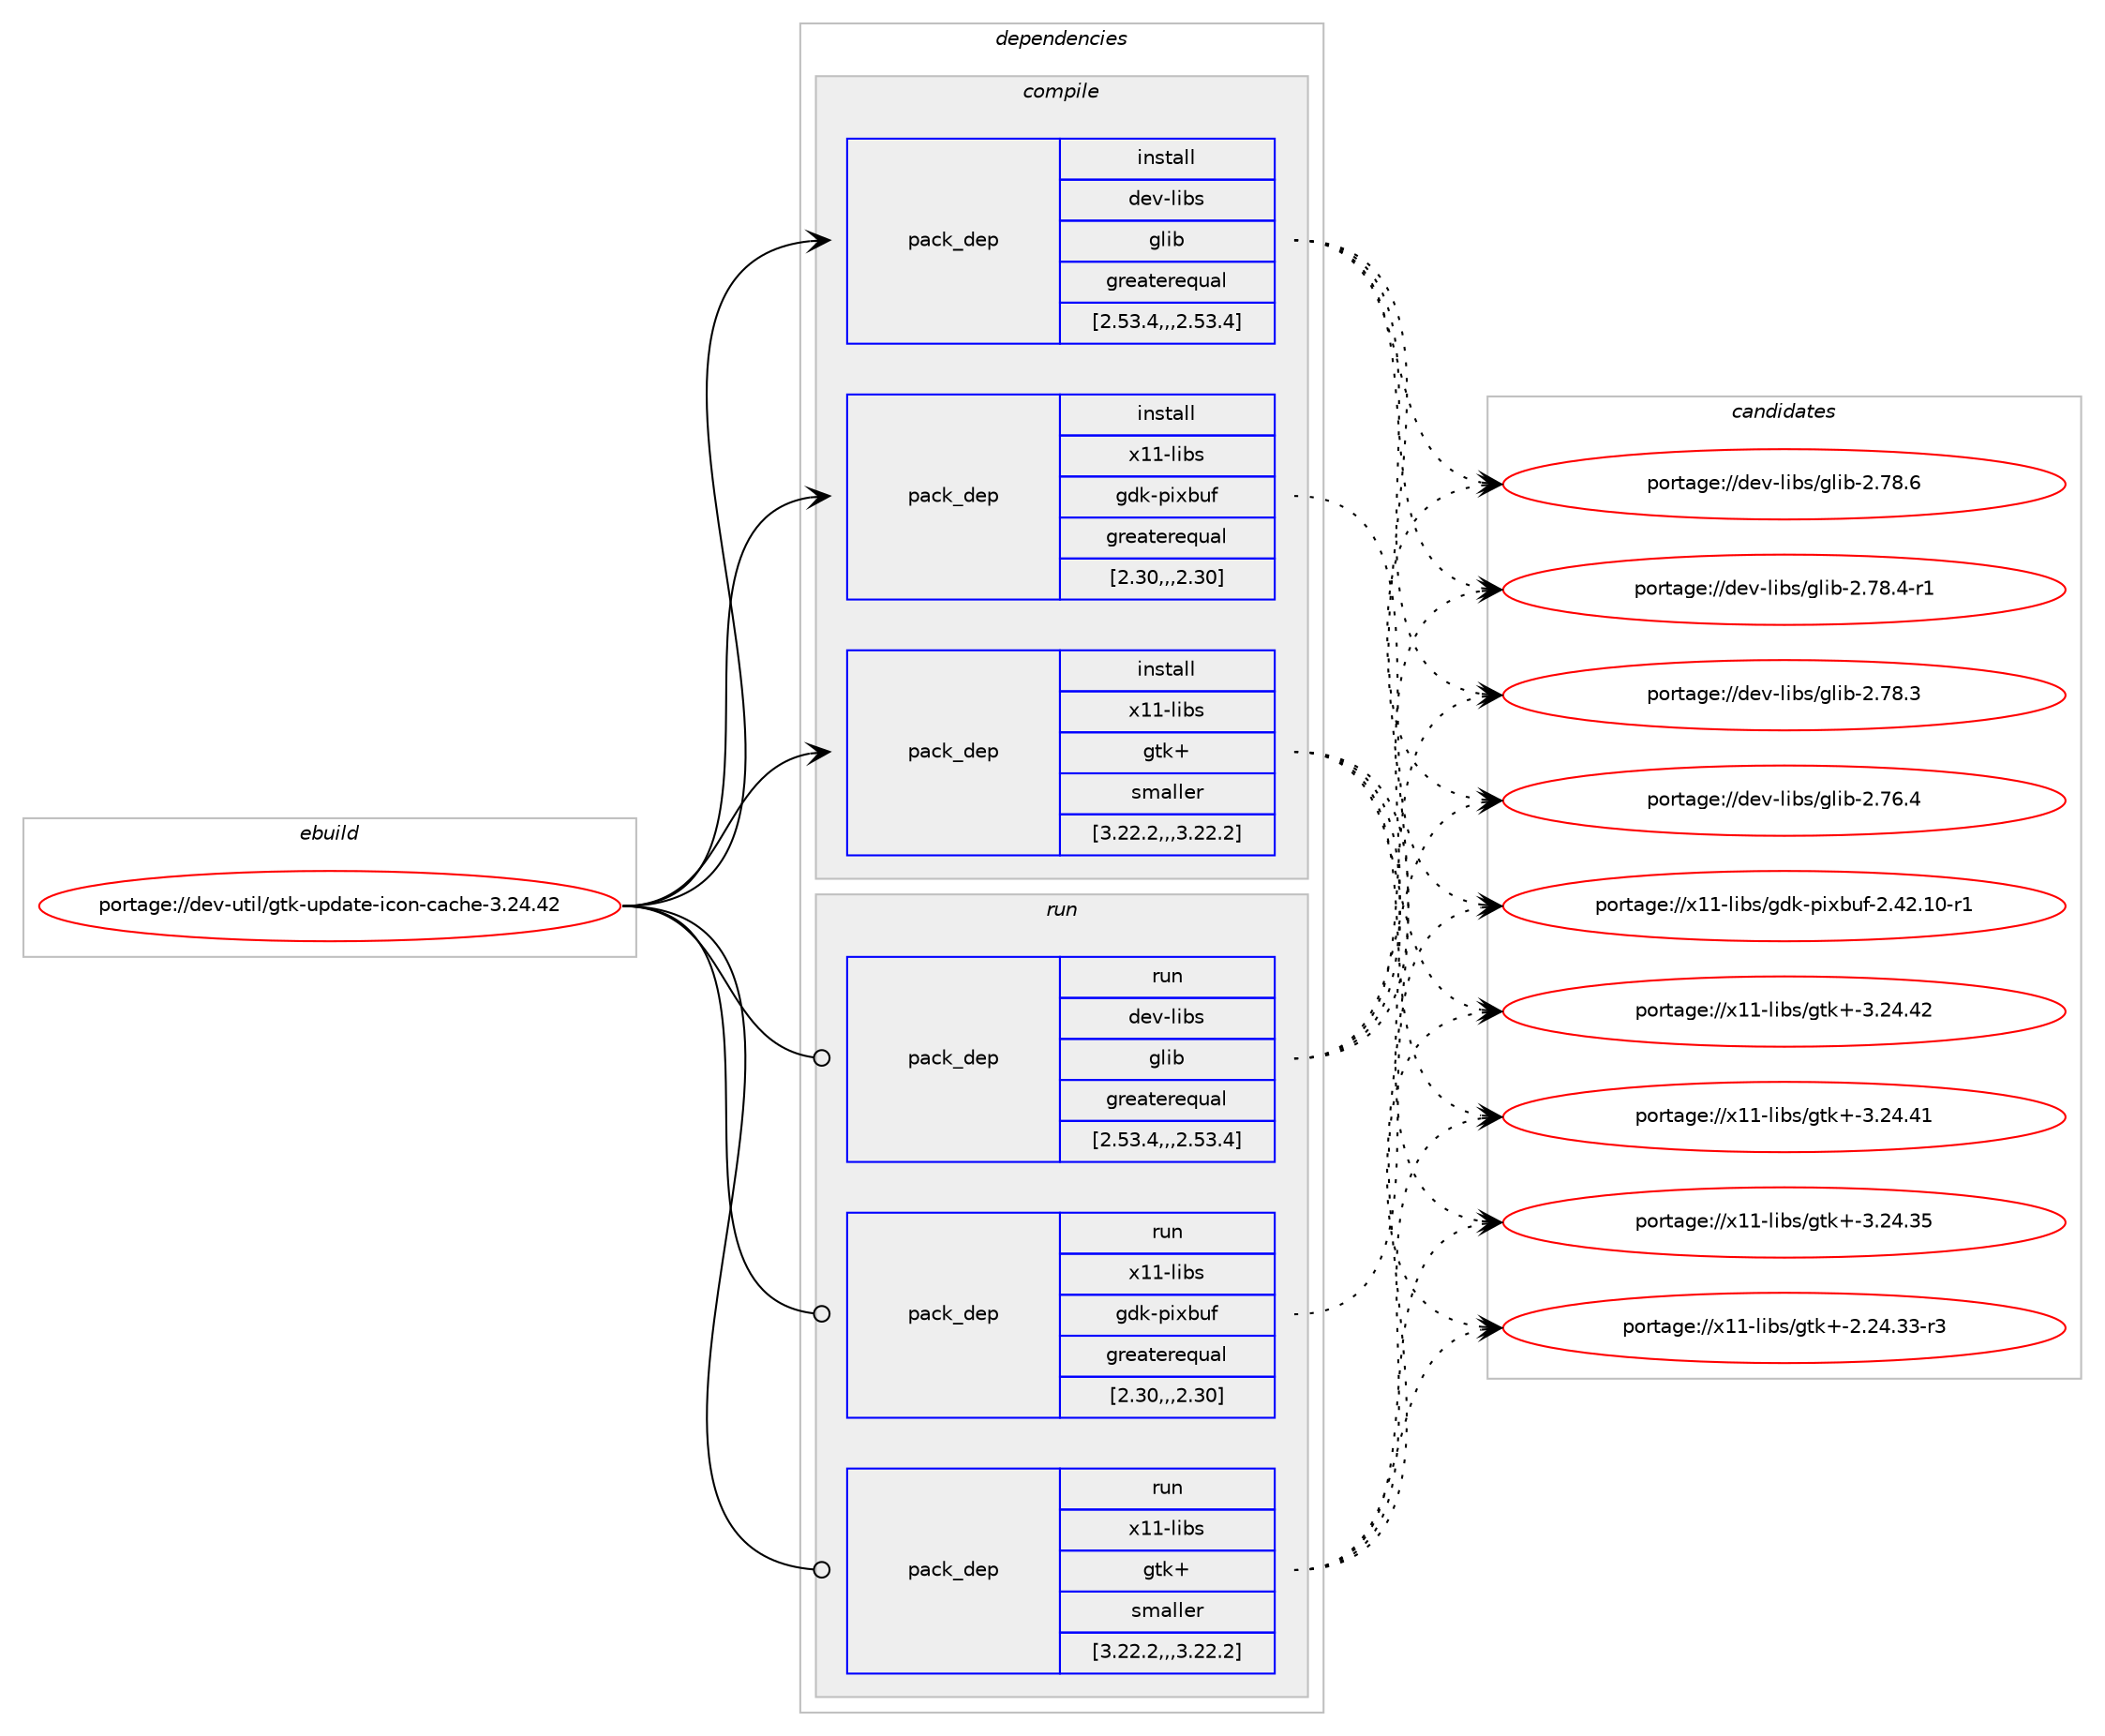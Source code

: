 digraph prolog {

# *************
# Graph options
# *************

newrank=true;
concentrate=true;
compound=true;
graph [rankdir=LR,fontname=Helvetica,fontsize=10,ranksep=1.5];#, ranksep=2.5, nodesep=0.2];
edge  [arrowhead=vee];
node  [fontname=Helvetica,fontsize=10];

# **********
# The ebuild
# **********

subgraph cluster_leftcol {
color=gray;
rank=same;
label=<<i>ebuild</i>>;
id [label="portage://dev-util/gtk-update-icon-cache-3.24.42", color=red, width=4, href="../dev-util/gtk-update-icon-cache-3.24.42.svg"];
}

# ****************
# The dependencies
# ****************

subgraph cluster_midcol {
color=gray;
label=<<i>dependencies</i>>;
subgraph cluster_compile {
fillcolor="#eeeeee";
style=filled;
label=<<i>compile</i>>;
subgraph pack152515 {
dependency214296 [label=<<TABLE BORDER="0" CELLBORDER="1" CELLSPACING="0" CELLPADDING="4" WIDTH="220"><TR><TD ROWSPAN="6" CELLPADDING="30">pack_dep</TD></TR><TR><TD WIDTH="110">install</TD></TR><TR><TD>dev-libs</TD></TR><TR><TD>glib</TD></TR><TR><TD>greaterequal</TD></TR><TR><TD>[2.53.4,,,2.53.4]</TD></TR></TABLE>>, shape=none, color=blue];
}
id:e -> dependency214296:w [weight=20,style="solid",arrowhead="vee"];
subgraph pack152516 {
dependency214297 [label=<<TABLE BORDER="0" CELLBORDER="1" CELLSPACING="0" CELLPADDING="4" WIDTH="220"><TR><TD ROWSPAN="6" CELLPADDING="30">pack_dep</TD></TR><TR><TD WIDTH="110">install</TD></TR><TR><TD>x11-libs</TD></TR><TR><TD>gdk-pixbuf</TD></TR><TR><TD>greaterequal</TD></TR><TR><TD>[2.30,,,2.30]</TD></TR></TABLE>>, shape=none, color=blue];
}
id:e -> dependency214297:w [weight=20,style="solid",arrowhead="vee"];
subgraph pack152517 {
dependency214298 [label=<<TABLE BORDER="0" CELLBORDER="1" CELLSPACING="0" CELLPADDING="4" WIDTH="220"><TR><TD ROWSPAN="6" CELLPADDING="30">pack_dep</TD></TR><TR><TD WIDTH="110">install</TD></TR><TR><TD>x11-libs</TD></TR><TR><TD>gtk+</TD></TR><TR><TD>smaller</TD></TR><TR><TD>[3.22.2,,,3.22.2]</TD></TR></TABLE>>, shape=none, color=blue];
}
id:e -> dependency214298:w [weight=20,style="solid",arrowhead="vee"];
}
subgraph cluster_compileandrun {
fillcolor="#eeeeee";
style=filled;
label=<<i>compile and run</i>>;
}
subgraph cluster_run {
fillcolor="#eeeeee";
style=filled;
label=<<i>run</i>>;
subgraph pack152518 {
dependency214299 [label=<<TABLE BORDER="0" CELLBORDER="1" CELLSPACING="0" CELLPADDING="4" WIDTH="220"><TR><TD ROWSPAN="6" CELLPADDING="30">pack_dep</TD></TR><TR><TD WIDTH="110">run</TD></TR><TR><TD>dev-libs</TD></TR><TR><TD>glib</TD></TR><TR><TD>greaterequal</TD></TR><TR><TD>[2.53.4,,,2.53.4]</TD></TR></TABLE>>, shape=none, color=blue];
}
id:e -> dependency214299:w [weight=20,style="solid",arrowhead="odot"];
subgraph pack152519 {
dependency214300 [label=<<TABLE BORDER="0" CELLBORDER="1" CELLSPACING="0" CELLPADDING="4" WIDTH="220"><TR><TD ROWSPAN="6" CELLPADDING="30">pack_dep</TD></TR><TR><TD WIDTH="110">run</TD></TR><TR><TD>x11-libs</TD></TR><TR><TD>gdk-pixbuf</TD></TR><TR><TD>greaterequal</TD></TR><TR><TD>[2.30,,,2.30]</TD></TR></TABLE>>, shape=none, color=blue];
}
id:e -> dependency214300:w [weight=20,style="solid",arrowhead="odot"];
subgraph pack152520 {
dependency214301 [label=<<TABLE BORDER="0" CELLBORDER="1" CELLSPACING="0" CELLPADDING="4" WIDTH="220"><TR><TD ROWSPAN="6" CELLPADDING="30">pack_dep</TD></TR><TR><TD WIDTH="110">run</TD></TR><TR><TD>x11-libs</TD></TR><TR><TD>gtk+</TD></TR><TR><TD>smaller</TD></TR><TR><TD>[3.22.2,,,3.22.2]</TD></TR></TABLE>>, shape=none, color=blue];
}
id:e -> dependency214301:w [weight=20,style="solid",arrowhead="odot"];
}
}

# **************
# The candidates
# **************

subgraph cluster_choices {
rank=same;
color=gray;
label=<<i>candidates</i>>;

subgraph choice152515 {
color=black;
nodesep=1;
choice1001011184510810598115471031081059845504655564654 [label="portage://dev-libs/glib-2.78.6", color=red, width=4,href="../dev-libs/glib-2.78.6.svg"];
choice10010111845108105981154710310810598455046555646524511449 [label="portage://dev-libs/glib-2.78.4-r1", color=red, width=4,href="../dev-libs/glib-2.78.4-r1.svg"];
choice1001011184510810598115471031081059845504655564651 [label="portage://dev-libs/glib-2.78.3", color=red, width=4,href="../dev-libs/glib-2.78.3.svg"];
choice1001011184510810598115471031081059845504655544652 [label="portage://dev-libs/glib-2.76.4", color=red, width=4,href="../dev-libs/glib-2.76.4.svg"];
dependency214296:e -> choice1001011184510810598115471031081059845504655564654:w [style=dotted,weight="100"];
dependency214296:e -> choice10010111845108105981154710310810598455046555646524511449:w [style=dotted,weight="100"];
dependency214296:e -> choice1001011184510810598115471031081059845504655564651:w [style=dotted,weight="100"];
dependency214296:e -> choice1001011184510810598115471031081059845504655544652:w [style=dotted,weight="100"];
}
subgraph choice152516 {
color=black;
nodesep=1;
choice1204949451081059811547103100107451121051209811710245504652504649484511449 [label="portage://x11-libs/gdk-pixbuf-2.42.10-r1", color=red, width=4,href="../x11-libs/gdk-pixbuf-2.42.10-r1.svg"];
dependency214297:e -> choice1204949451081059811547103100107451121051209811710245504652504649484511449:w [style=dotted,weight="100"];
}
subgraph choice152517 {
color=black;
nodesep=1;
choice1204949451081059811547103116107434551465052465250 [label="portage://x11-libs/gtk+-3.24.42", color=red, width=4,href="../x11-libs/gtk+-3.24.42.svg"];
choice1204949451081059811547103116107434551465052465249 [label="portage://x11-libs/gtk+-3.24.41", color=red, width=4,href="../x11-libs/gtk+-3.24.41.svg"];
choice1204949451081059811547103116107434551465052465153 [label="portage://x11-libs/gtk+-3.24.35", color=red, width=4,href="../x11-libs/gtk+-3.24.35.svg"];
choice12049494510810598115471031161074345504650524651514511451 [label="portage://x11-libs/gtk+-2.24.33-r3", color=red, width=4,href="../x11-libs/gtk+-2.24.33-r3.svg"];
dependency214298:e -> choice1204949451081059811547103116107434551465052465250:w [style=dotted,weight="100"];
dependency214298:e -> choice1204949451081059811547103116107434551465052465249:w [style=dotted,weight="100"];
dependency214298:e -> choice1204949451081059811547103116107434551465052465153:w [style=dotted,weight="100"];
dependency214298:e -> choice12049494510810598115471031161074345504650524651514511451:w [style=dotted,weight="100"];
}
subgraph choice152518 {
color=black;
nodesep=1;
choice1001011184510810598115471031081059845504655564654 [label="portage://dev-libs/glib-2.78.6", color=red, width=4,href="../dev-libs/glib-2.78.6.svg"];
choice10010111845108105981154710310810598455046555646524511449 [label="portage://dev-libs/glib-2.78.4-r1", color=red, width=4,href="../dev-libs/glib-2.78.4-r1.svg"];
choice1001011184510810598115471031081059845504655564651 [label="portage://dev-libs/glib-2.78.3", color=red, width=4,href="../dev-libs/glib-2.78.3.svg"];
choice1001011184510810598115471031081059845504655544652 [label="portage://dev-libs/glib-2.76.4", color=red, width=4,href="../dev-libs/glib-2.76.4.svg"];
dependency214299:e -> choice1001011184510810598115471031081059845504655564654:w [style=dotted,weight="100"];
dependency214299:e -> choice10010111845108105981154710310810598455046555646524511449:w [style=dotted,weight="100"];
dependency214299:e -> choice1001011184510810598115471031081059845504655564651:w [style=dotted,weight="100"];
dependency214299:e -> choice1001011184510810598115471031081059845504655544652:w [style=dotted,weight="100"];
}
subgraph choice152519 {
color=black;
nodesep=1;
choice1204949451081059811547103100107451121051209811710245504652504649484511449 [label="portage://x11-libs/gdk-pixbuf-2.42.10-r1", color=red, width=4,href="../x11-libs/gdk-pixbuf-2.42.10-r1.svg"];
dependency214300:e -> choice1204949451081059811547103100107451121051209811710245504652504649484511449:w [style=dotted,weight="100"];
}
subgraph choice152520 {
color=black;
nodesep=1;
choice1204949451081059811547103116107434551465052465250 [label="portage://x11-libs/gtk+-3.24.42", color=red, width=4,href="../x11-libs/gtk+-3.24.42.svg"];
choice1204949451081059811547103116107434551465052465249 [label="portage://x11-libs/gtk+-3.24.41", color=red, width=4,href="../x11-libs/gtk+-3.24.41.svg"];
choice1204949451081059811547103116107434551465052465153 [label="portage://x11-libs/gtk+-3.24.35", color=red, width=4,href="../x11-libs/gtk+-3.24.35.svg"];
choice12049494510810598115471031161074345504650524651514511451 [label="portage://x11-libs/gtk+-2.24.33-r3", color=red, width=4,href="../x11-libs/gtk+-2.24.33-r3.svg"];
dependency214301:e -> choice1204949451081059811547103116107434551465052465250:w [style=dotted,weight="100"];
dependency214301:e -> choice1204949451081059811547103116107434551465052465249:w [style=dotted,weight="100"];
dependency214301:e -> choice1204949451081059811547103116107434551465052465153:w [style=dotted,weight="100"];
dependency214301:e -> choice12049494510810598115471031161074345504650524651514511451:w [style=dotted,weight="100"];
}
}

}
